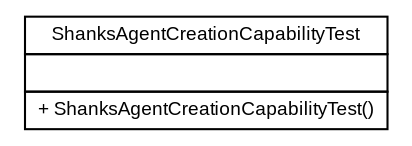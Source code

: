 #!/usr/local/bin/dot
#
# Class diagram 
# Generated by UMLGraph version 5.1 (http://www.umlgraph.org/)
#

digraph G {
	edge [fontname="arial",fontsize=10,labelfontname="arial",labelfontsize=10];
	node [fontname="arial",fontsize=10,shape=plaintext];
	nodesep=0.25;
	ranksep=0.5;
	// es.upm.dit.gsi.shanks.agent.capability.creation.test.ShanksAgentCreationCapabilityTest
	c79 [label=<<table title="es.upm.dit.gsi.shanks.agent.capability.creation.test.ShanksAgentCreationCapabilityTest" border="0" cellborder="1" cellspacing="0" cellpadding="2" port="p" href="./ShanksAgentCreationCapabilityTest.html">
		<tr><td><table border="0" cellspacing="0" cellpadding="1">
<tr><td align="center" balign="center"> ShanksAgentCreationCapabilityTest </td></tr>
		</table></td></tr>
		<tr><td><table border="0" cellspacing="0" cellpadding="1">
<tr><td align="left" balign="left">  </td></tr>
		</table></td></tr>
		<tr><td><table border="0" cellspacing="0" cellpadding="1">
<tr><td align="left" balign="left"> + ShanksAgentCreationCapabilityTest() </td></tr>
		</table></td></tr>
		</table>>, fontname="arial", fontcolor="black", fontsize=9.0];
}

